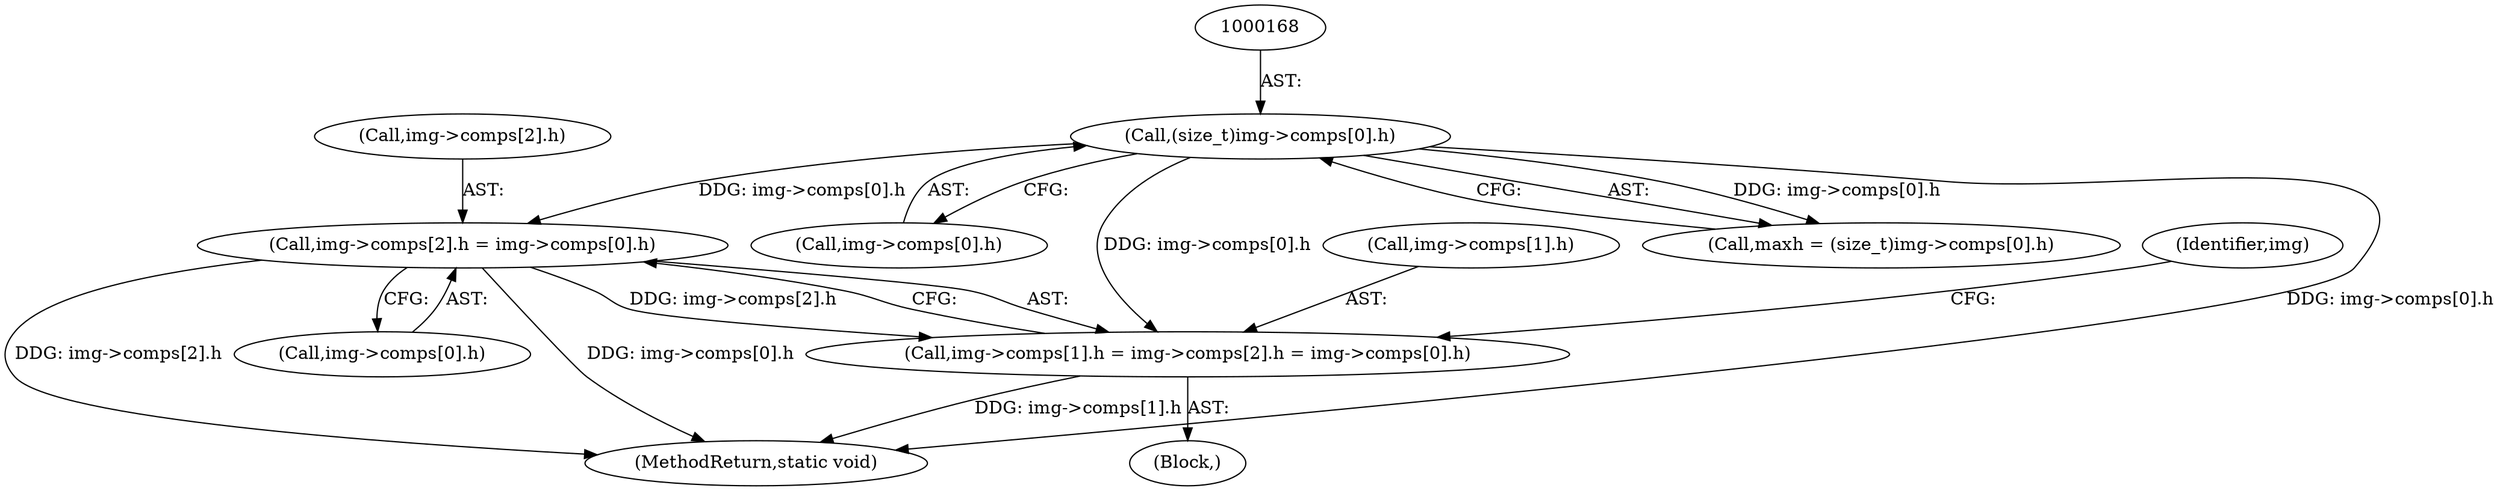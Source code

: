 digraph "0_openjpeg_15f081c89650dccee4aa4ae66f614c3fdb268767_0@array" {
"1000718" [label="(Call,img->comps[2].h = img->comps[0].h)"];
"1000167" [label="(Call,(size_t)img->comps[0].h)"];
"1000710" [label="(Call,img->comps[1].h = img->comps[2].h = img->comps[0].h)"];
"1000718" [label="(Call,img->comps[2].h = img->comps[0].h)"];
"1000710" [label="(Call,img->comps[1].h = img->comps[2].h = img->comps[0].h)"];
"1000711" [label="(Call,img->comps[1].h)"];
"1000169" [label="(Call,img->comps[0].h)"];
"1000167" [label="(Call,(size_t)img->comps[0].h)"];
"1000737" [label="(Identifier,img)"];
"1000105" [label="(Block,)"];
"1000726" [label="(Call,img->comps[0].h)"];
"1000719" [label="(Call,img->comps[2].h)"];
"1000165" [label="(Call,maxh = (size_t)img->comps[0].h)"];
"1000792" [label="(MethodReturn,static void)"];
"1000718" -> "1000710"  [label="AST: "];
"1000718" -> "1000726"  [label="CFG: "];
"1000719" -> "1000718"  [label="AST: "];
"1000726" -> "1000718"  [label="AST: "];
"1000710" -> "1000718"  [label="CFG: "];
"1000718" -> "1000792"  [label="DDG: img->comps[2].h"];
"1000718" -> "1000792"  [label="DDG: img->comps[0].h"];
"1000718" -> "1000710"  [label="DDG: img->comps[2].h"];
"1000167" -> "1000718"  [label="DDG: img->comps[0].h"];
"1000167" -> "1000165"  [label="AST: "];
"1000167" -> "1000169"  [label="CFG: "];
"1000168" -> "1000167"  [label="AST: "];
"1000169" -> "1000167"  [label="AST: "];
"1000165" -> "1000167"  [label="CFG: "];
"1000167" -> "1000792"  [label="DDG: img->comps[0].h"];
"1000167" -> "1000165"  [label="DDG: img->comps[0].h"];
"1000167" -> "1000710"  [label="DDG: img->comps[0].h"];
"1000710" -> "1000105"  [label="AST: "];
"1000711" -> "1000710"  [label="AST: "];
"1000737" -> "1000710"  [label="CFG: "];
"1000710" -> "1000792"  [label="DDG: img->comps[1].h"];
}
